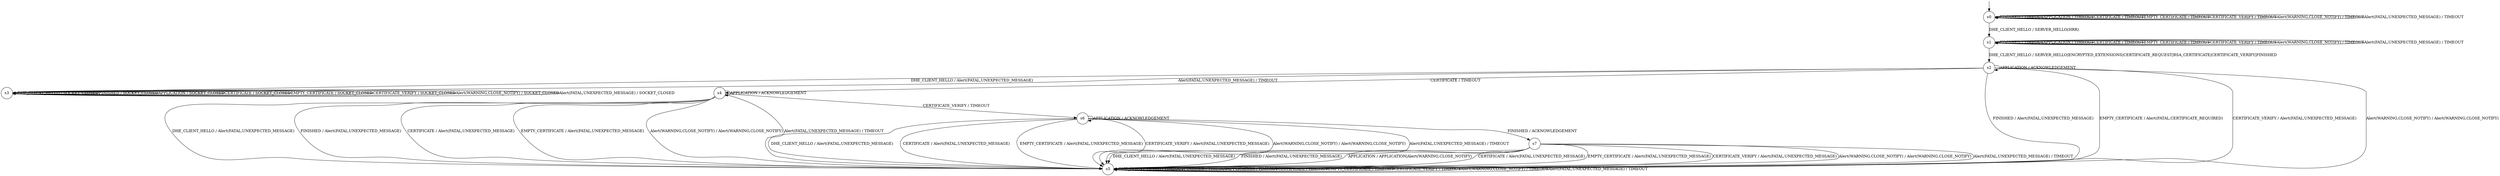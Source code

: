 digraph g {

	s0 [shape="circle" label="s0"];
	s1 [shape="circle" label="s1"];
	s2 [shape="circle" label="s2"];
	s3 [shape="circle" label="s3"];
	s4 [shape="circle" label="s4"];
	s5 [shape="circle" label="s5"];
	s6 [shape="circle" label="s6"];
	s7 [shape="circle" label="s7"];
	s0 -> s1 [label="DHE_CLIENT_HELLO / SERVER_HELLO(HRR)"];
	s0 -> s0 [label="FINISHED / TIMEOUT"];
	s0 -> s0 [label="APPLICATION / TIMEOUT"];
	s0 -> s0 [label="CERTIFICATE / TIMEOUT"];
	s0 -> s0 [label="EMPTY_CERTIFICATE / TIMEOUT"];
	s0 -> s0 [label="CERTIFICATE_VERIFY / TIMEOUT"];
	s0 -> s0 [label="Alert(WARNING,CLOSE_NOTIFY) / TIMEOUT"];
	s0 -> s0 [label="Alert(FATAL,UNEXPECTED_MESSAGE) / TIMEOUT"];
	s1 -> s2 [label="DHE_CLIENT_HELLO / SERVER_HELLO|ENCRYPTED_EXTENSIONS|CERTIFICATE_REQUEST|RSA_CERTIFICATE|CERTIFICATE_VERIFY|FINISHED"];
	s1 -> s1 [label="FINISHED / TIMEOUT"];
	s1 -> s1 [label="APPLICATION / TIMEOUT"];
	s1 -> s1 [label="CERTIFICATE / TIMEOUT"];
	s1 -> s1 [label="EMPTY_CERTIFICATE / TIMEOUT"];
	s1 -> s1 [label="CERTIFICATE_VERIFY / TIMEOUT"];
	s1 -> s1 [label="Alert(WARNING,CLOSE_NOTIFY) / TIMEOUT"];
	s1 -> s1 [label="Alert(FATAL,UNEXPECTED_MESSAGE) / TIMEOUT"];
	s2 -> s3 [label="DHE_CLIENT_HELLO / Alert(FATAL,UNEXPECTED_MESSAGE)"];
	s2 -> s5 [label="FINISHED / Alert(FATAL,UNEXPECTED_MESSAGE)"];
	s2 -> s2 [label="APPLICATION / ACKNOWLEDGEMENT"];
	s2 -> s4 [label="CERTIFICATE / TIMEOUT"];
	s2 -> s5 [label="EMPTY_CERTIFICATE / Alert(FATAL,CERTIFICATE_REQUIRED)"];
	s2 -> s5 [label="CERTIFICATE_VERIFY / Alert(FATAL,UNEXPECTED_MESSAGE)"];
	s2 -> s5 [label="Alert(WARNING,CLOSE_NOTIFY) / Alert(WARNING,CLOSE_NOTIFY)"];
	s2 -> s3 [label="Alert(FATAL,UNEXPECTED_MESSAGE) / TIMEOUT"];
	s3 -> s3 [label="DHE_CLIENT_HELLO / SOCKET_CLOSED"];
	s3 -> s3 [label="FINISHED / SOCKET_CLOSED"];
	s3 -> s3 [label="APPLICATION / SOCKET_CLOSED"];
	s3 -> s3 [label="CERTIFICATE / SOCKET_CLOSED"];
	s3 -> s3 [label="EMPTY_CERTIFICATE / SOCKET_CLOSED"];
	s3 -> s3 [label="CERTIFICATE_VERIFY / SOCKET_CLOSED"];
	s3 -> s3 [label="Alert(WARNING,CLOSE_NOTIFY) / SOCKET_CLOSED"];
	s3 -> s3 [label="Alert(FATAL,UNEXPECTED_MESSAGE) / SOCKET_CLOSED"];
	s4 -> s5 [label="DHE_CLIENT_HELLO / Alert(FATAL,UNEXPECTED_MESSAGE)"];
	s4 -> s5 [label="FINISHED / Alert(FATAL,UNEXPECTED_MESSAGE)"];
	s4 -> s4 [label="APPLICATION / ACKNOWLEDGEMENT"];
	s4 -> s5 [label="CERTIFICATE / Alert(FATAL,UNEXPECTED_MESSAGE)"];
	s4 -> s5 [label="EMPTY_CERTIFICATE / Alert(FATAL,UNEXPECTED_MESSAGE)"];
	s4 -> s6 [label="CERTIFICATE_VERIFY / TIMEOUT"];
	s4 -> s5 [label="Alert(WARNING,CLOSE_NOTIFY) / Alert(WARNING,CLOSE_NOTIFY)"];
	s4 -> s5 [label="Alert(FATAL,UNEXPECTED_MESSAGE) / TIMEOUT"];
	s5 -> s5 [label="DHE_CLIENT_HELLO / TIMEOUT"];
	s5 -> s5 [label="FINISHED / TIMEOUT"];
	s5 -> s5 [label="APPLICATION / TIMEOUT"];
	s5 -> s5 [label="CERTIFICATE / TIMEOUT"];
	s5 -> s5 [label="EMPTY_CERTIFICATE / TIMEOUT"];
	s5 -> s5 [label="CERTIFICATE_VERIFY / TIMEOUT"];
	s5 -> s5 [label="Alert(WARNING,CLOSE_NOTIFY) / TIMEOUT"];
	s5 -> s5 [label="Alert(FATAL,UNEXPECTED_MESSAGE) / TIMEOUT"];
	s6 -> s5 [label="DHE_CLIENT_HELLO / Alert(FATAL,UNEXPECTED_MESSAGE)"];
	s6 -> s7 [label="FINISHED / ACKNOWLEDGEMENT"];
	s6 -> s6 [label="APPLICATION / ACKNOWLEDGEMENT"];
	s6 -> s5 [label="CERTIFICATE / Alert(FATAL,UNEXPECTED_MESSAGE)"];
	s6 -> s5 [label="EMPTY_CERTIFICATE / Alert(FATAL,UNEXPECTED_MESSAGE)"];
	s6 -> s5 [label="CERTIFICATE_VERIFY / Alert(FATAL,UNEXPECTED_MESSAGE)"];
	s6 -> s5 [label="Alert(WARNING,CLOSE_NOTIFY) / Alert(WARNING,CLOSE_NOTIFY)"];
	s6 -> s5 [label="Alert(FATAL,UNEXPECTED_MESSAGE) / TIMEOUT"];
	s7 -> s5 [label="DHE_CLIENT_HELLO / Alert(FATAL,UNEXPECTED_MESSAGE)"];
	s7 -> s5 [label="FINISHED / Alert(FATAL,UNEXPECTED_MESSAGE)"];
	s7 -> s5 [label="APPLICATION / APPLICATION|Alert(WARNING,CLOSE_NOTIFY)"];
	s7 -> s5 [label="CERTIFICATE / Alert(FATAL,UNEXPECTED_MESSAGE)"];
	s7 -> s5 [label="EMPTY_CERTIFICATE / Alert(FATAL,UNEXPECTED_MESSAGE)"];
	s7 -> s5 [label="CERTIFICATE_VERIFY / Alert(FATAL,UNEXPECTED_MESSAGE)"];
	s7 -> s5 [label="Alert(WARNING,CLOSE_NOTIFY) / Alert(WARNING,CLOSE_NOTIFY)"];
	s7 -> s5 [label="Alert(FATAL,UNEXPECTED_MESSAGE) / TIMEOUT"];

__start0 [label="" shape="none" width="0" height="0"];
__start0 -> s0;

}

